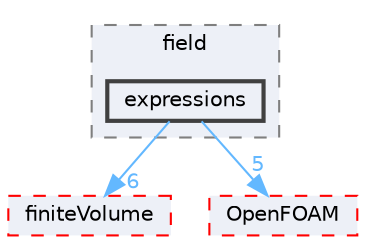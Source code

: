 digraph "src/functionObjects/field/expressions"
{
 // LATEX_PDF_SIZE
  bgcolor="transparent";
  edge [fontname=Helvetica,fontsize=10,labelfontname=Helvetica,labelfontsize=10];
  node [fontname=Helvetica,fontsize=10,shape=box,height=0.2,width=0.4];
  compound=true
  subgraph clusterdir_bae024cac12ddc6733a616261920a91f {
    graph [ bgcolor="#edf0f7", pencolor="grey50", label="field", fontname=Helvetica,fontsize=10 style="filled,dashed", URL="dir_bae024cac12ddc6733a616261920a91f.html",tooltip=""]
  dir_62cceca1971c27e3aa41b898414e7a17 [label="expressions", fillcolor="#edf0f7", color="grey25", style="filled,bold", URL="dir_62cceca1971c27e3aa41b898414e7a17.html",tooltip=""];
  }
  dir_9bd15774b555cf7259a6fa18f99fe99b [label="finiteVolume", fillcolor="#edf0f7", color="red", style="filled,dashed", URL="dir_9bd15774b555cf7259a6fa18f99fe99b.html",tooltip=""];
  dir_c5473ff19b20e6ec4dfe5c310b3778a8 [label="OpenFOAM", fillcolor="#edf0f7", color="red", style="filled,dashed", URL="dir_c5473ff19b20e6ec4dfe5c310b3778a8.html",tooltip=""];
  dir_62cceca1971c27e3aa41b898414e7a17->dir_9bd15774b555cf7259a6fa18f99fe99b [headlabel="6", labeldistance=1.5 headhref="dir_001208_001387.html" href="dir_001208_001387.html" color="steelblue1" fontcolor="steelblue1"];
  dir_62cceca1971c27e3aa41b898414e7a17->dir_c5473ff19b20e6ec4dfe5c310b3778a8 [headlabel="5", labeldistance=1.5 headhref="dir_001208_002695.html" href="dir_001208_002695.html" color="steelblue1" fontcolor="steelblue1"];
}
